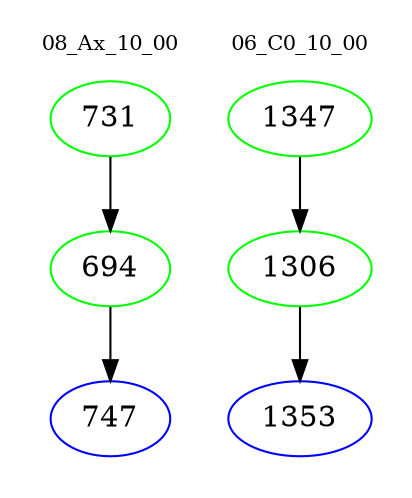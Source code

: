 digraph{
subgraph cluster_0 {
color = white
label = "08_Ax_10_00";
fontsize=10;
T0_731 [label="731", color="green"]
T0_731 -> T0_694 [color="black"]
T0_694 [label="694", color="green"]
T0_694 -> T0_747 [color="black"]
T0_747 [label="747", color="blue"]
}
subgraph cluster_1 {
color = white
label = "06_C0_10_00";
fontsize=10;
T1_1347 [label="1347", color="green"]
T1_1347 -> T1_1306 [color="black"]
T1_1306 [label="1306", color="green"]
T1_1306 -> T1_1353 [color="black"]
T1_1353 [label="1353", color="blue"]
}
}
